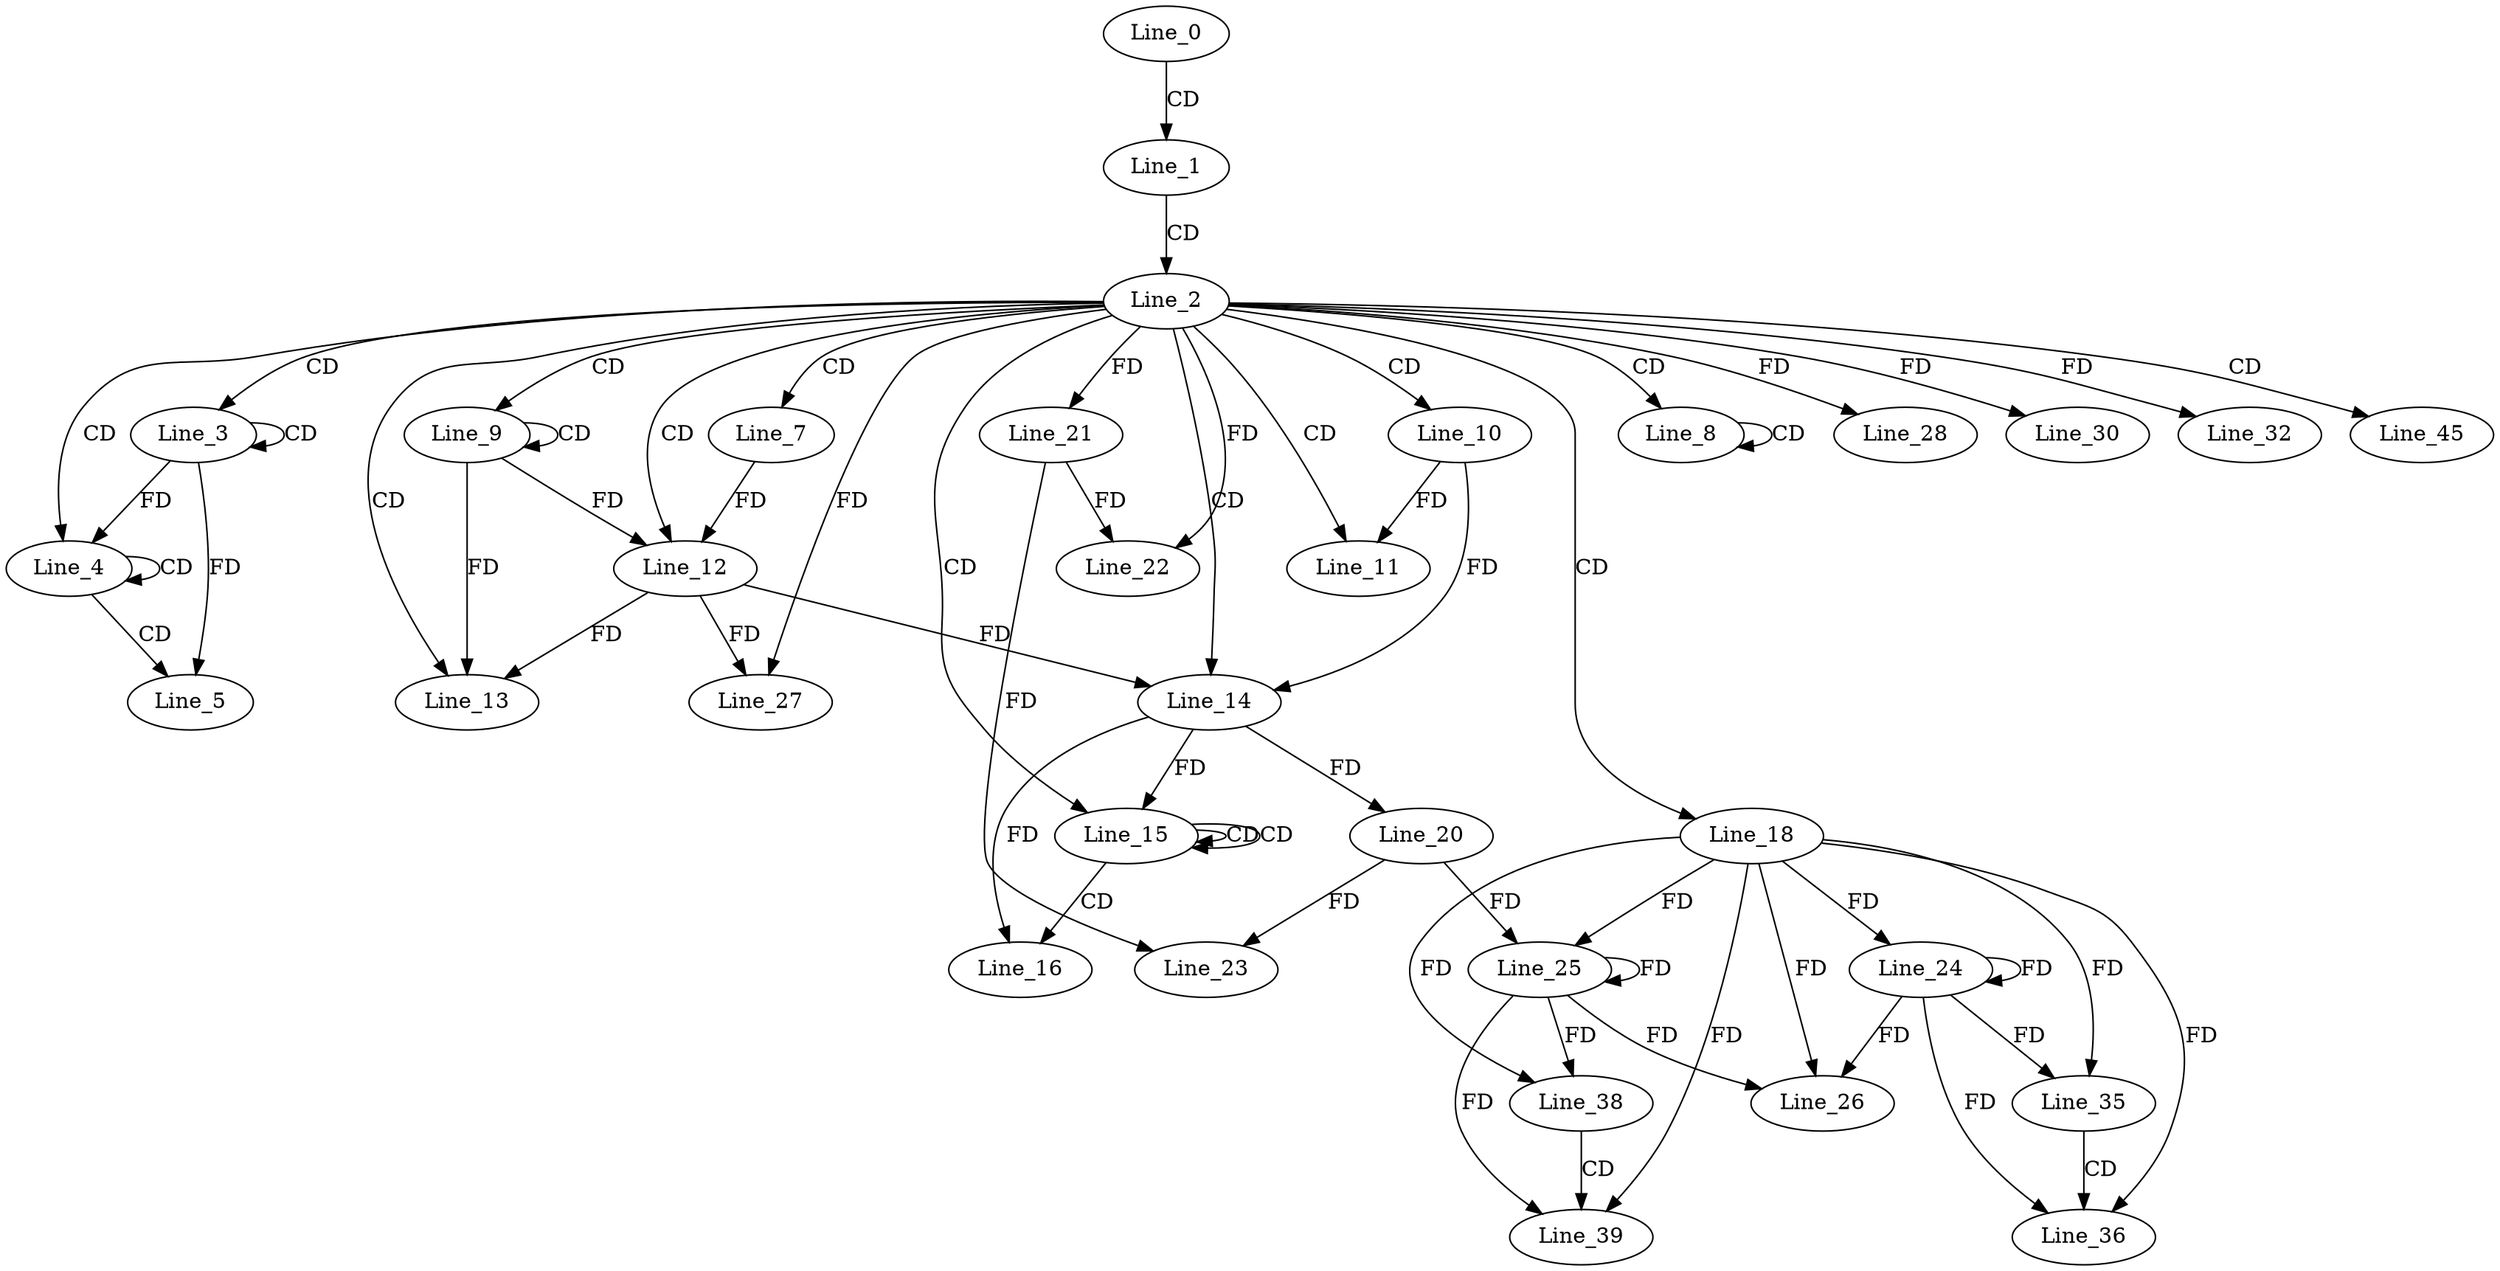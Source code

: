 digraph G {
  Line_0;
  Line_1;
  Line_2;
  Line_3;
  Line_3;
  Line_4;
  Line_4;
  Line_4;
  Line_5;
  Line_7;
  Line_8;
  Line_8;
  Line_9;
  Line_9;
  Line_10;
  Line_11;
  Line_12;
  Line_12;
  Line_12;
  Line_13;
  Line_13;
  Line_13;
  Line_14;
  Line_14;
  Line_15;
  Line_15;
  Line_15;
  Line_16;
  Line_18;
  Line_20;
  Line_21;
  Line_21;
  Line_22;
  Line_22;
  Line_23;
  Line_20;
  Line_23;
  Line_24;
  Line_24;
  Line_25;
  Line_25;
  Line_25;
  Line_26;
  Line_26;
  Line_27;
  Line_27;
  Line_28;
  Line_30;
  Line_32;
  Line_35;
  Line_36;
  Line_38;
  Line_39;
  Line_45;
  Line_0 -> Line_1 [ label="CD" ];
  Line_1 -> Line_2 [ label="CD" ];
  Line_2 -> Line_3 [ label="CD" ];
  Line_3 -> Line_3 [ label="CD" ];
  Line_2 -> Line_4 [ label="CD" ];
  Line_4 -> Line_4 [ label="CD" ];
  Line_3 -> Line_4 [ label="FD" ];
  Line_4 -> Line_5 [ label="CD" ];
  Line_3 -> Line_5 [ label="FD" ];
  Line_2 -> Line_7 [ label="CD" ];
  Line_2 -> Line_8 [ label="CD" ];
  Line_8 -> Line_8 [ label="CD" ];
  Line_2 -> Line_9 [ label="CD" ];
  Line_9 -> Line_9 [ label="CD" ];
  Line_2 -> Line_10 [ label="CD" ];
  Line_2 -> Line_11 [ label="CD" ];
  Line_10 -> Line_11 [ label="FD" ];
  Line_2 -> Line_12 [ label="CD" ];
  Line_7 -> Line_12 [ label="FD" ];
  Line_9 -> Line_12 [ label="FD" ];
  Line_2 -> Line_13 [ label="CD" ];
  Line_12 -> Line_13 [ label="FD" ];
  Line_9 -> Line_13 [ label="FD" ];
  Line_2 -> Line_14 [ label="CD" ];
  Line_10 -> Line_14 [ label="FD" ];
  Line_12 -> Line_14 [ label="FD" ];
  Line_2 -> Line_15 [ label="CD" ];
  Line_15 -> Line_15 [ label="CD" ];
  Line_15 -> Line_15 [ label="CD" ];
  Line_14 -> Line_15 [ label="FD" ];
  Line_15 -> Line_16 [ label="CD" ];
  Line_14 -> Line_16 [ label="FD" ];
  Line_2 -> Line_18 [ label="CD" ];
  Line_14 -> Line_20 [ label="FD" ];
  Line_2 -> Line_21 [ label="FD" ];
  Line_21 -> Line_22 [ label="FD" ];
  Line_2 -> Line_22 [ label="FD" ];
  Line_21 -> Line_23 [ label="FD" ];
  Line_20 -> Line_23 [ label="FD" ];
  Line_18 -> Line_24 [ label="FD" ];
  Line_24 -> Line_24 [ label="FD" ];
  Line_18 -> Line_25 [ label="FD" ];
  Line_25 -> Line_25 [ label="FD" ];
  Line_20 -> Line_25 [ label="FD" ];
  Line_18 -> Line_26 [ label="FD" ];
  Line_25 -> Line_26 [ label="FD" ];
  Line_24 -> Line_26 [ label="FD" ];
  Line_2 -> Line_27 [ label="FD" ];
  Line_12 -> Line_27 [ label="FD" ];
  Line_2 -> Line_28 [ label="FD" ];
  Line_2 -> Line_30 [ label="FD" ];
  Line_2 -> Line_32 [ label="FD" ];
  Line_18 -> Line_35 [ label="FD" ];
  Line_24 -> Line_35 [ label="FD" ];
  Line_35 -> Line_36 [ label="CD" ];
  Line_18 -> Line_36 [ label="FD" ];
  Line_24 -> Line_36 [ label="FD" ];
  Line_18 -> Line_38 [ label="FD" ];
  Line_25 -> Line_38 [ label="FD" ];
  Line_38 -> Line_39 [ label="CD" ];
  Line_18 -> Line_39 [ label="FD" ];
  Line_25 -> Line_39 [ label="FD" ];
  Line_2 -> Line_45 [ label="CD" ];
}
